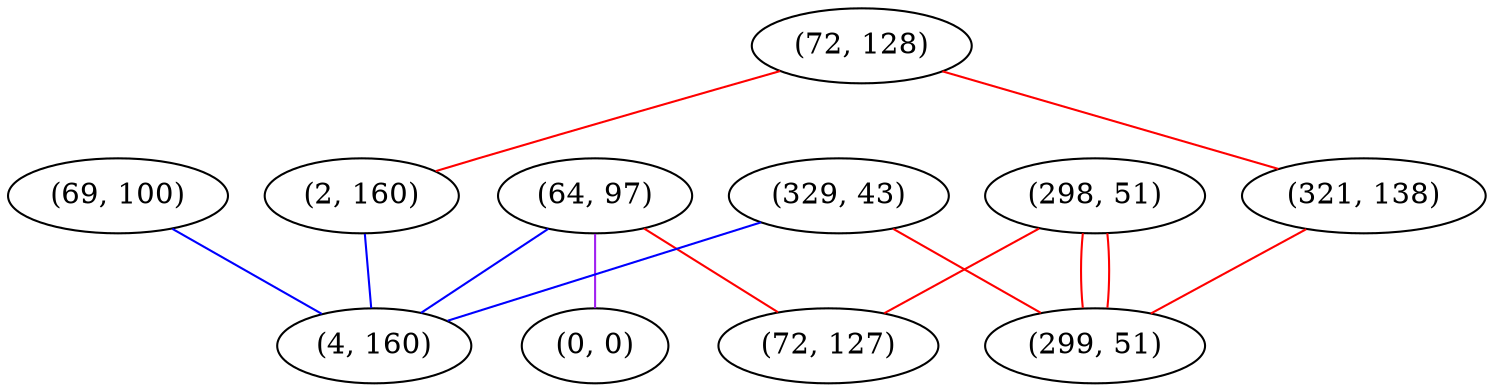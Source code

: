 graph "" {
"(64, 97)";
"(69, 100)";
"(0, 0)";
"(72, 128)";
"(298, 51)";
"(72, 127)";
"(2, 160)";
"(329, 43)";
"(321, 138)";
"(299, 51)";
"(4, 160)";
"(64, 97)" -- "(0, 0)"  [color=purple, key=0, weight=4];
"(64, 97)" -- "(72, 127)"  [color=red, key=0, weight=1];
"(64, 97)" -- "(4, 160)"  [color=blue, key=0, weight=3];
"(69, 100)" -- "(4, 160)"  [color=blue, key=0, weight=3];
"(72, 128)" -- "(321, 138)"  [color=red, key=0, weight=1];
"(72, 128)" -- "(2, 160)"  [color=red, key=0, weight=1];
"(298, 51)" -- "(299, 51)"  [color=red, key=0, weight=1];
"(298, 51)" -- "(299, 51)"  [color=red, key=1, weight=1];
"(298, 51)" -- "(72, 127)"  [color=red, key=0, weight=1];
"(2, 160)" -- "(4, 160)"  [color=blue, key=0, weight=3];
"(329, 43)" -- "(299, 51)"  [color=red, key=0, weight=1];
"(329, 43)" -- "(4, 160)"  [color=blue, key=0, weight=3];
"(321, 138)" -- "(299, 51)"  [color=red, key=0, weight=1];
}
